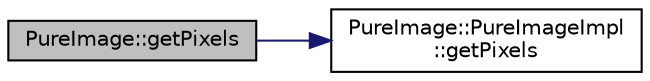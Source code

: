 digraph "PureImage::getPixels"
{
 // LATEX_PDF_SIZE
  edge [fontname="Helvetica",fontsize="10",labelfontname="Helvetica",labelfontsize="10"];
  node [fontname="Helvetica",fontsize="10",shape=record];
  rankdir="LR";
  Node1 [label="PureImage::getPixels",height=0.2,width=0.4,color="black", fillcolor="grey75", style="filled", fontcolor="black",tooltip="Gets the pointer to the array of pixels, giving direct access to pixels."];
  Node1 -> Node2 [color="midnightblue",fontsize="10",style="solid",fontname="Helvetica"];
  Node2 [label="PureImage::PureImageImpl\l::getPixels",height=0.2,width=0.4,color="black", fillcolor="white", style="filled",URL="$class_pure_image_1_1_pure_image_impl.html#aad4c704e11192d4869382f31229f863f",tooltip=" "];
}
